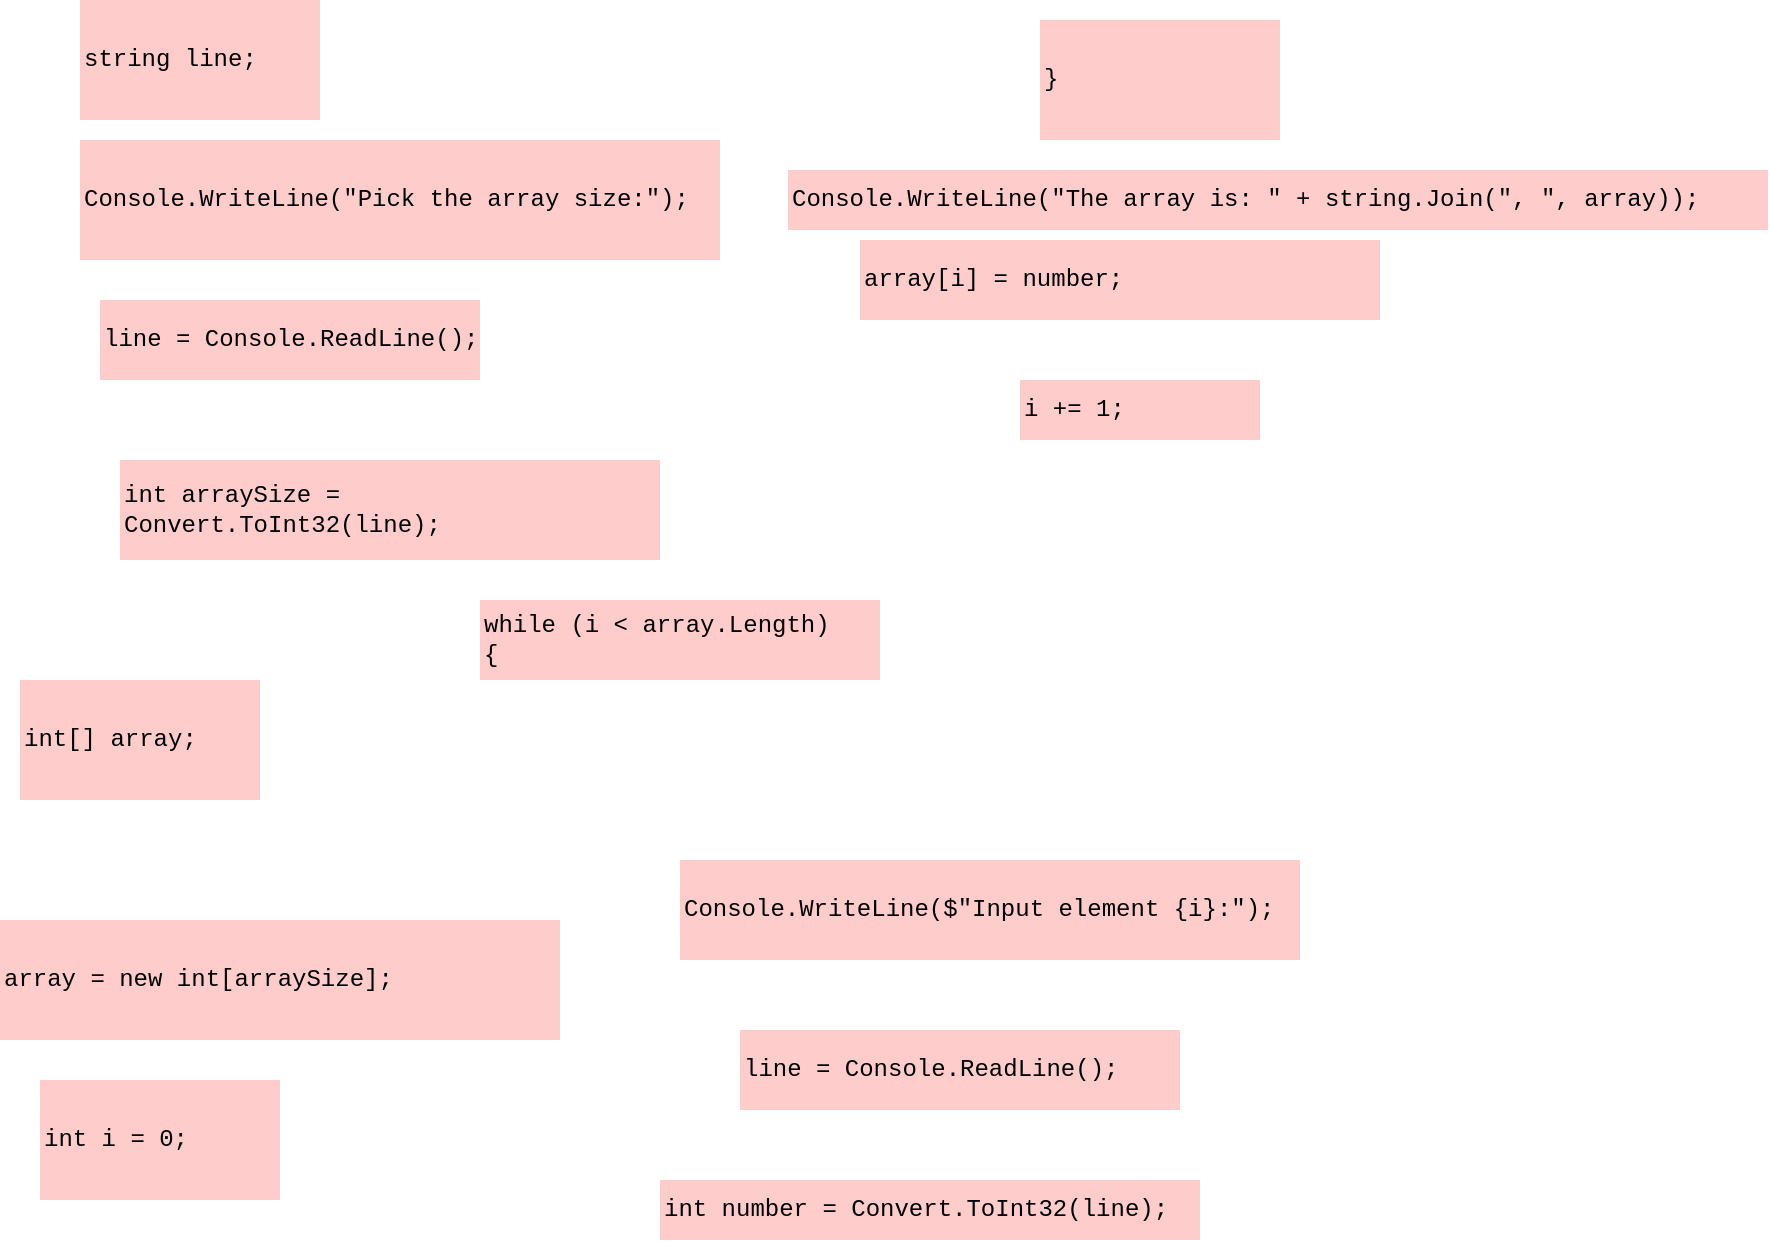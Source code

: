 <mxfile version="14.9.0" type="github">
  <diagram id="w-yBSb1UH_IL-OTTQWR8" name="Page-1">
    <mxGraphModel dx="1422" dy="781" grid="1" gridSize="10" guides="1" tooltips="1" connect="1" arrows="1" fold="1" page="1" pageScale="1" pageWidth="827" pageHeight="1169" background="none" math="0" shadow="0">
      <root>
        <mxCell id="0" />
        <mxCell id="1" parent="0" />
        <mxCell id="AcG9Qibjat7s5igX1NYG-2" value="string line;" style="whiteSpace=wrap;html=1;fontFamily=Courier New;align=left;labelBorderColor=none;rounded=0;shadow=0;sketch=0;glass=0;fillColor=#FFCCCC;strokeColor=none;" vertex="1" parent="1">
          <mxGeometry x="60" y="30" width="120" height="60" as="geometry" />
        </mxCell>
        <mxCell id="AcG9Qibjat7s5igX1NYG-3" value="Console.WriteLine(&quot;Pick the array size:&quot;);" style="whiteSpace=wrap;html=1;fontFamily=Courier New;align=left;labelBorderColor=none;rounded=0;shadow=0;sketch=0;glass=0;fillColor=#FFCCCC;strokeColor=none;" vertex="1" parent="1">
          <mxGeometry x="60" y="100" width="320" height="60" as="geometry" />
        </mxCell>
        <mxCell id="AcG9Qibjat7s5igX1NYG-5" value="line = Console.ReadLine();" style="whiteSpace=wrap;html=1;fontFamily=Courier New;align=left;labelBorderColor=none;rounded=0;shadow=0;sketch=0;glass=0;fillColor=#FFCCCC;strokeColor=none;" vertex="1" parent="1">
          <mxGeometry x="70" y="180" width="190" height="40" as="geometry" />
        </mxCell>
        <mxCell id="AcG9Qibjat7s5igX1NYG-6" value="int arraySize = Convert.ToInt32(line);" style="whiteSpace=wrap;html=1;fontFamily=Courier New;align=left;labelBorderColor=none;rounded=0;shadow=0;sketch=0;glass=0;fillColor=#FFCCCC;strokeColor=none;" vertex="1" parent="1">
          <mxGeometry x="80" y="260" width="270" height="50" as="geometry" />
        </mxCell>
        <mxCell id="AcG9Qibjat7s5igX1NYG-7" value="int[] array;" style="whiteSpace=wrap;html=1;fontFamily=Courier New;align=left;labelBorderColor=none;rounded=0;shadow=0;sketch=0;glass=0;fillColor=#FFCCCC;strokeColor=none;" vertex="1" parent="1">
          <mxGeometry x="30" y="370" width="120" height="60" as="geometry" />
        </mxCell>
        <mxCell id="AcG9Qibjat7s5igX1NYG-8" value="array = new int[arraySize];" style="whiteSpace=wrap;html=1;fontFamily=Courier New;align=left;labelBorderColor=none;rounded=0;shadow=0;sketch=0;glass=0;fillColor=#FFCCCC;strokeColor=none;" vertex="1" parent="1">
          <mxGeometry x="20" y="490" width="280" height="60" as="geometry" />
        </mxCell>
        <mxCell id="AcG9Qibjat7s5igX1NYG-9" value="int i = 0;" style="whiteSpace=wrap;html=1;fontFamily=Courier New;align=left;labelBorderColor=none;rounded=0;shadow=0;sketch=0;glass=0;fillColor=#FFCCCC;strokeColor=none;" vertex="1" parent="1">
          <mxGeometry x="40" y="570" width="120" height="60" as="geometry" />
        </mxCell>
        <mxCell id="AcG9Qibjat7s5igX1NYG-10" value="while (i &amp;lt; array.Length)&lt;br&gt;{" style="whiteSpace=wrap;html=1;fontFamily=Courier New;align=left;labelBorderColor=none;rounded=0;shadow=0;sketch=0;glass=0;fillColor=#FFCCCC;strokeColor=none;" vertex="1" parent="1">
          <mxGeometry x="260" y="330" width="200" height="40" as="geometry" />
        </mxCell>
        <mxCell id="AcG9Qibjat7s5igX1NYG-11" value="Console.WriteLine($&quot;Input element {i}:&quot;);" style="whiteSpace=wrap;html=1;fontFamily=Courier New;align=left;rounded=0;shadow=0;sketch=0;glass=0;fillColor=#FFCCCC;strokeColor=none;" vertex="1" parent="1">
          <mxGeometry x="360" y="460" width="310" height="50" as="geometry" />
        </mxCell>
        <mxCell id="AcG9Qibjat7s5igX1NYG-12" value="line = Console.ReadLine();" style="whiteSpace=wrap;html=1;fontFamily=Courier New;align=left;rounded=0;shadow=0;sketch=0;glass=0;fillColor=#FFCCCC;strokeColor=none;" vertex="1" parent="1">
          <mxGeometry x="390" y="545" width="220" height="40" as="geometry" />
        </mxCell>
        <mxCell id="AcG9Qibjat7s5igX1NYG-13" value="int number = Convert.ToInt32(line);" style="whiteSpace=wrap;html=1;fontFamily=Courier New;align=left;rounded=0;shadow=0;sketch=0;glass=0;fillColor=#FFCCCC;strokeColor=none;" vertex="1" parent="1">
          <mxGeometry x="350" y="620" width="270" height="30" as="geometry" />
        </mxCell>
        <mxCell id="AcG9Qibjat7s5igX1NYG-14" value="array[i] = number;" style="whiteSpace=wrap;html=1;fontFamily=Courier New;align=left;rounded=0;shadow=0;sketch=0;glass=0;fillColor=#FFCCCC;strokeColor=none;" vertex="1" parent="1">
          <mxGeometry x="450" y="150" width="260" height="40" as="geometry" />
        </mxCell>
        <mxCell id="AcG9Qibjat7s5igX1NYG-15" value="i += 1;" style="whiteSpace=wrap;html=1;fontFamily=Courier New;align=left;rounded=0;shadow=0;sketch=0;glass=0;fillColor=#FFCCCC;strokeColor=none;" vertex="1" parent="1">
          <mxGeometry x="530" y="220" width="120" height="30" as="geometry" />
        </mxCell>
        <mxCell id="AcG9Qibjat7s5igX1NYG-16" value="}" style="whiteSpace=wrap;html=1;fontFamily=Courier New;align=left;rounded=0;shadow=0;sketch=0;glass=0;fillColor=#FFCCCC;strokeColor=none;" vertex="1" parent="1">
          <mxGeometry x="540" y="40" width="120" height="60" as="geometry" />
        </mxCell>
        <mxCell id="AcG9Qibjat7s5igX1NYG-17" value="Console.WriteLine(&quot;The array is: &quot; + string.Join(&quot;, &quot;, array));" style="whiteSpace=wrap;html=1;fontFamily=Courier New;align=left;rounded=0;shadow=0;sketch=0;glass=0;fillColor=#FFCCCC;strokeColor=none;" vertex="1" parent="1">
          <mxGeometry x="414" y="115" width="490" height="30" as="geometry" />
        </mxCell>
      </root>
    </mxGraphModel>
  </diagram>
</mxfile>
